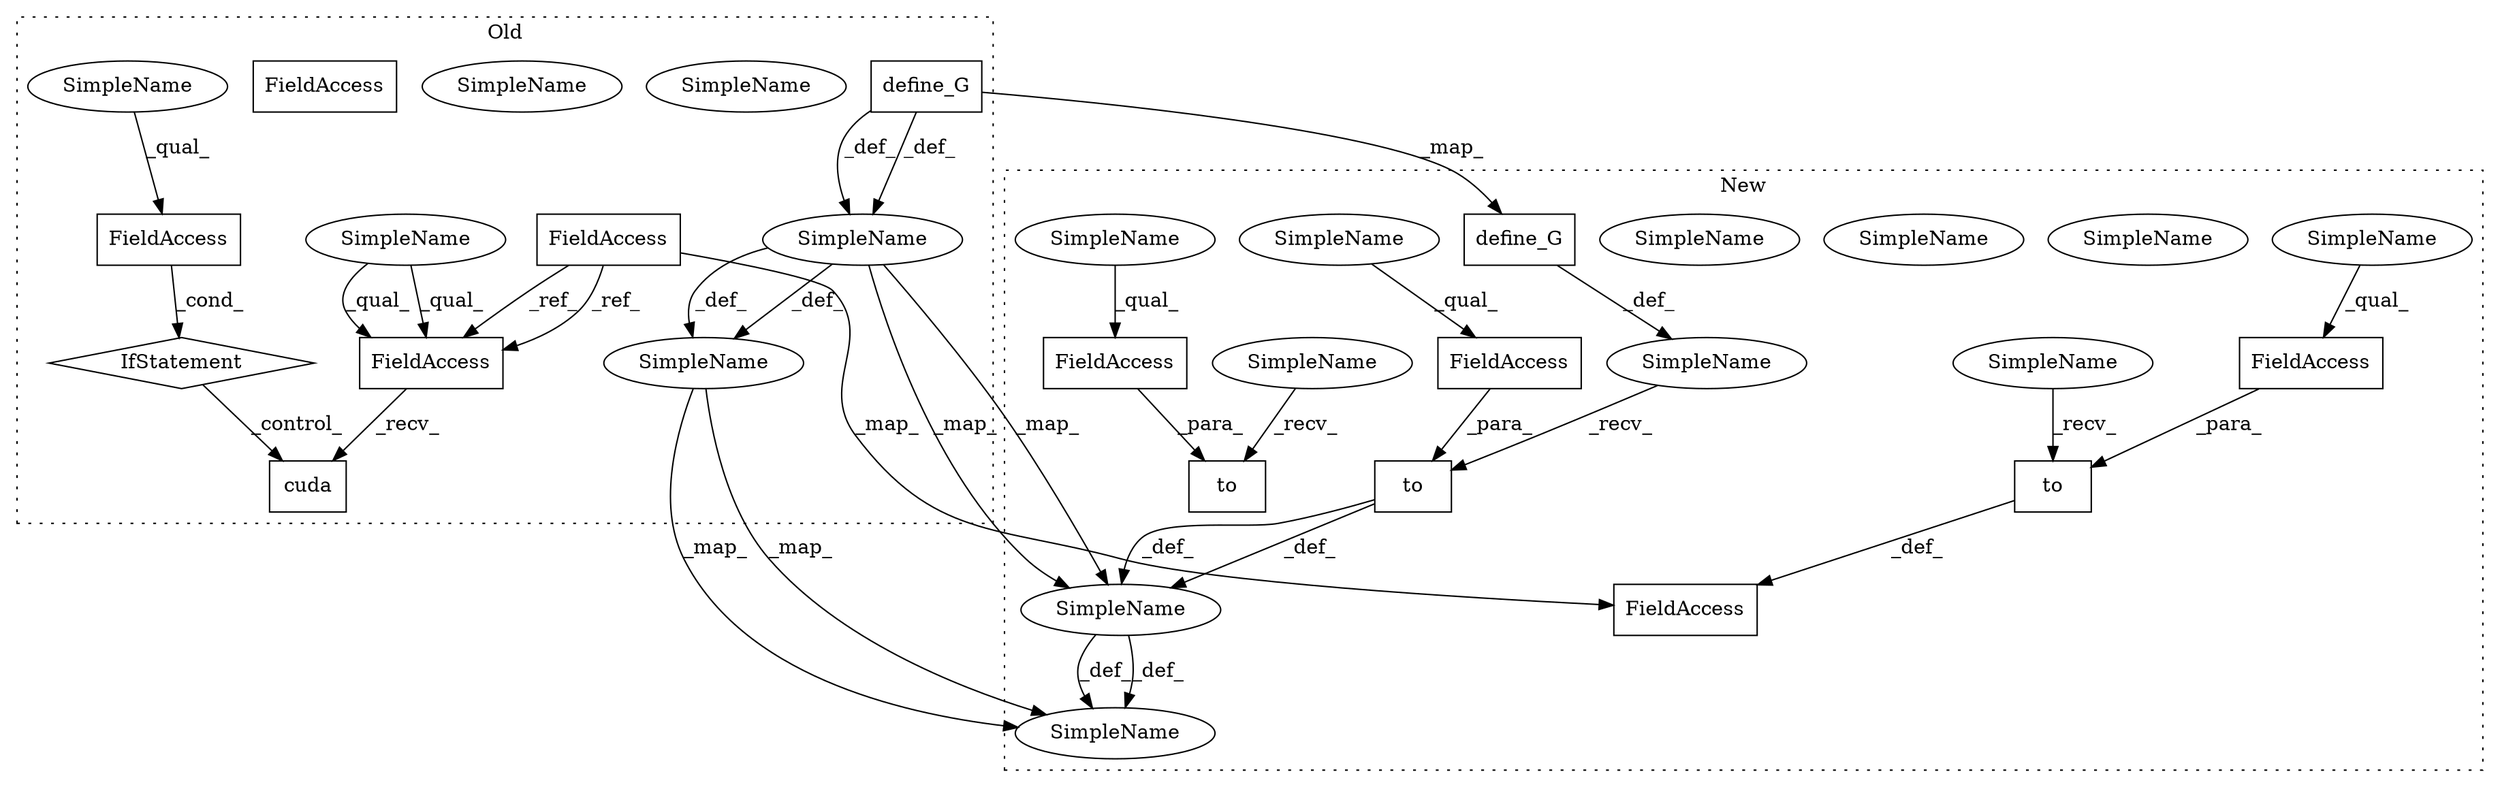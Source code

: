 digraph G {
subgraph cluster0 {
1 [label="define_G" a="32" s="713,725" l="9,1" shape="box"];
3 [label="SimpleName" a="42" s="3141" l="1" shape="ellipse"];
6 [label="SimpleName" a="42" s="3141" l="1" shape="ellipse"];
7 [label="SimpleName" a="42" s="3153" l="1" shape="ellipse"];
10 [label="SimpleName" a="42" s="3153" l="1" shape="ellipse"];
14 [label="FieldAccess" a="22" s="2572" l="12" shape="box"];
15 [label="cuda" a="32" s="2747" l="6" shape="box"];
16 [label="FieldAccess" a="22" s="2734" l="12" shape="box"];
17 [label="FieldAccess" a="22" s="2025" l="12" shape="box"];
26 [label="IfStatement" a="25" s="2568,2584" l="4,2" shape="diamond"];
27 [label="FieldAccess" a="22" s="2734" l="12" shape="box"];
28 [label="SimpleName" a="42" s="2572" l="4" shape="ellipse"];
29 [label="SimpleName" a="42" s="2734" l="4" shape="ellipse"];
label = "Old";
style="dotted";
}
subgraph cluster1 {
2 [label="define_G" a="32" s="713,725" l="9,1" shape="box"];
4 [label="SimpleName" a="42" s="2982" l="1" shape="ellipse"];
5 [label="SimpleName" a="42" s="2982" l="1" shape="ellipse"];
8 [label="SimpleName" a="42" s="2994" l="1" shape="ellipse"];
9 [label="SimpleName" a="42" s="2994" l="1" shape="ellipse"];
11 [label="to" a="32" s="727,741" l="3,1" shape="box"];
12 [label="FieldAccess" a="22" s="730" l="11" shape="box"];
13 [label="SimpleName" a="42" s="730" l="4" shape="ellipse"];
18 [label="FieldAccess" a="22" s="2137" l="12" shape="box"];
19 [label="SimpleName" a="42" s="" l="" shape="ellipse"];
20 [label="FieldAccess" a="22" s="2192" l="11" shape="box"];
21 [label="to" a="32" s="2189,2203" l="3,1" shape="box"];
22 [label="SimpleName" a="42" s="" l="" shape="ellipse"];
23 [label="FieldAccess" a="22" s="2592" l="11" shape="box"];
24 [label="to" a="32" s="2589,2603" l="3,1" shape="box"];
25 [label="SimpleName" a="42" s="" l="" shape="ellipse"];
30 [label="SimpleName" a="42" s="730" l="4" shape="ellipse"];
31 [label="SimpleName" a="42" s="2192" l="4" shape="ellipse"];
32 [label="SimpleName" a="42" s="2592" l="4" shape="ellipse"];
label = "New";
style="dotted";
}
1 -> 2 [label="_map_"];
1 -> 6 [label="_def_"];
1 -> 6 [label="_def_"];
2 -> 19 [label="_def_"];
5 -> 9 [label="_def_"];
5 -> 9 [label="_def_"];
6 -> 5 [label="_map_"];
6 -> 10 [label="_def_"];
6 -> 5 [label="_map_"];
6 -> 10 [label="_def_"];
10 -> 9 [label="_map_"];
10 -> 9 [label="_map_"];
11 -> 5 [label="_def_"];
11 -> 5 [label="_def_"];
12 -> 11 [label="_para_"];
14 -> 26 [label="_cond_"];
17 -> 27 [label="_ref_"];
17 -> 18 [label="_map_"];
17 -> 27 [label="_ref_"];
19 -> 11 [label="_recv_"];
20 -> 21 [label="_para_"];
21 -> 18 [label="_def_"];
22 -> 21 [label="_recv_"];
23 -> 24 [label="_para_"];
25 -> 24 [label="_recv_"];
26 -> 15 [label="_control_"];
27 -> 15 [label="_recv_"];
28 -> 14 [label="_qual_"];
29 -> 27 [label="_qual_"];
29 -> 27 [label="_qual_"];
30 -> 12 [label="_qual_"];
31 -> 20 [label="_qual_"];
32 -> 23 [label="_qual_"];
}